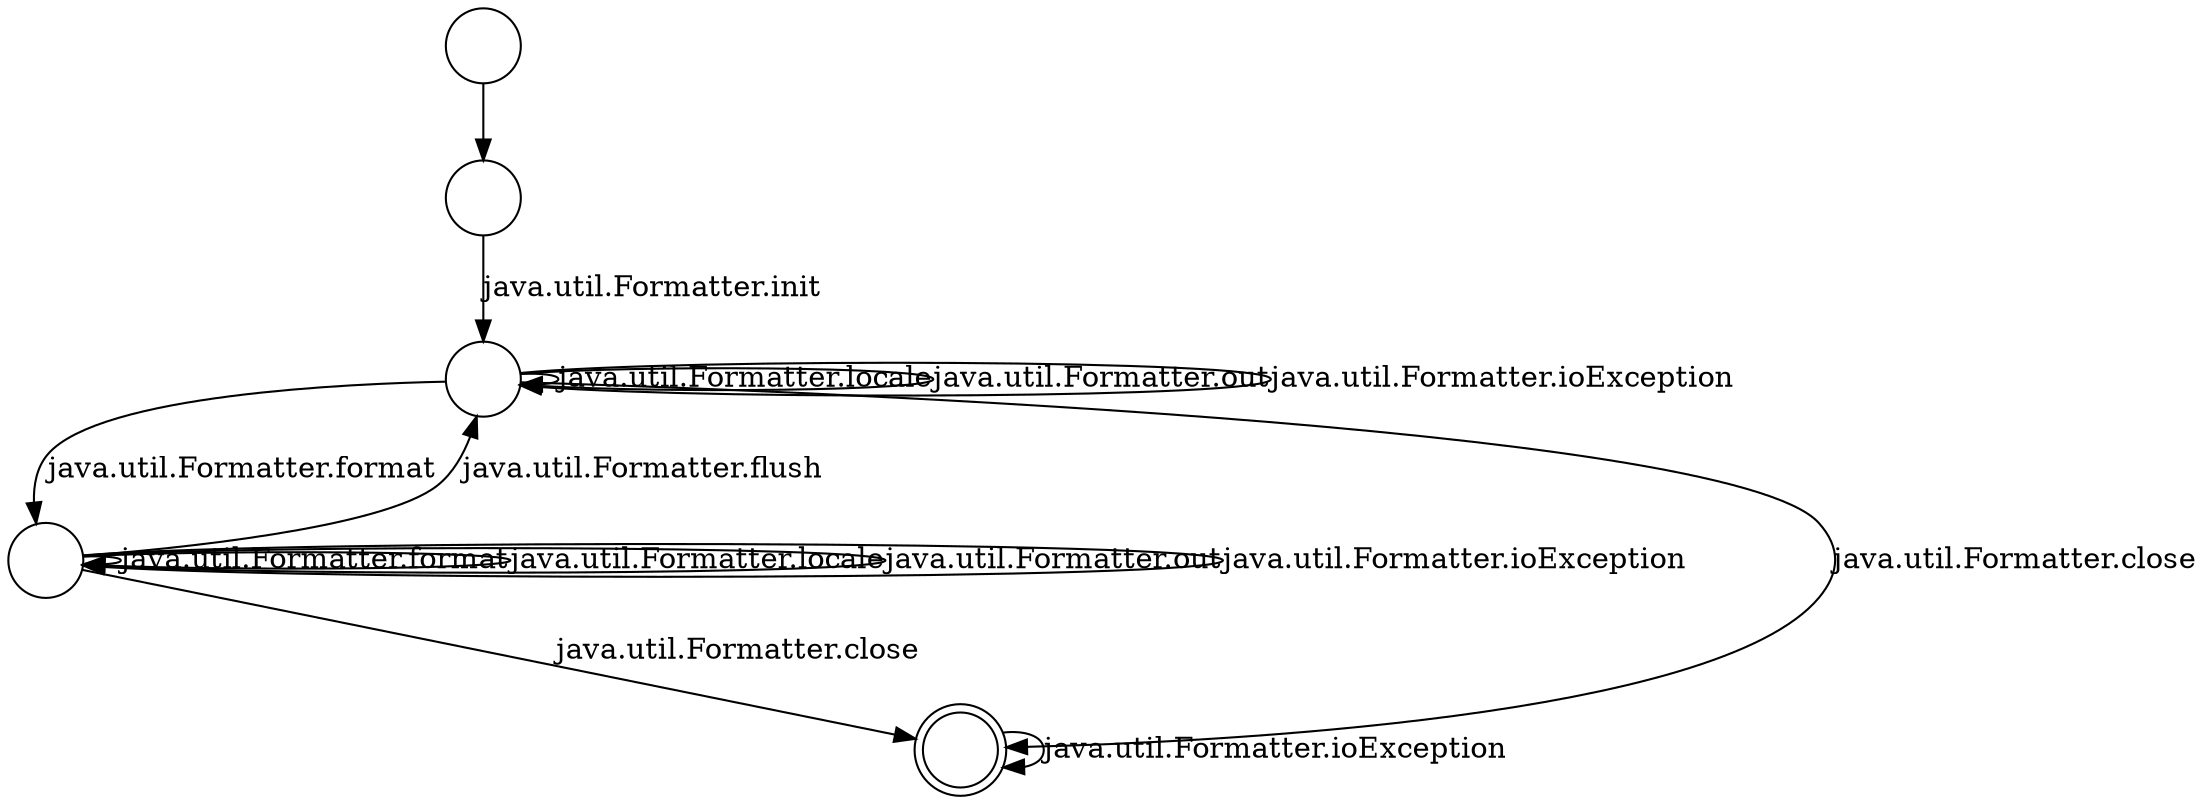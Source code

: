 digraph Automaton {
  0 [shape=circle,label=""];
  0 -> 2 [label="java.util.Formatter.format",style="setlinewidth(1)",color=black]
  0 -> 0 [label="java.util.Formatter.locale",style="setlinewidth(1)",color=black]
  0 -> 0 [label="java.util.Formatter.out",style="setlinewidth(1)",color=black]
  0 -> 0 [label="java.util.Formatter.ioException",style="setlinewidth(1)",color=black]
  0 -> 1 [label="java.util.Formatter.close",style="setlinewidth(1)",color=black]
  1 [shape=doublecircle,label=""];
  1 -> 1 [label="java.util.Formatter.ioException",style="setlinewidth(1)",color=black]
  2 [shape=circle,label=""];
  2 -> 2 [label="java.util.Formatter.format",style="setlinewidth(1)",color=black]
  2 -> 2 [label="java.util.Formatter.locale",style="setlinewidth(1)",color=black]
  2 -> 2 [label="java.util.Formatter.out",style="setlinewidth(1)",color=black]
  2 -> 0 [label="java.util.Formatter.flush",style="setlinewidth(1)",color=black]
  2 -> 2 [label="java.util.Formatter.ioException",style="setlinewidth(1)",color=black]
  2 -> 1 [label="java.util.Formatter.close",style="setlinewidth(1)",color=black]
  3 [shape=circle,label=""];
  100 [shape=circle,label=""];
  100 -> 3
  3 -> 0 [label="java.util.Formatter.init",style="setlinewidth(1)",color=black]
}
